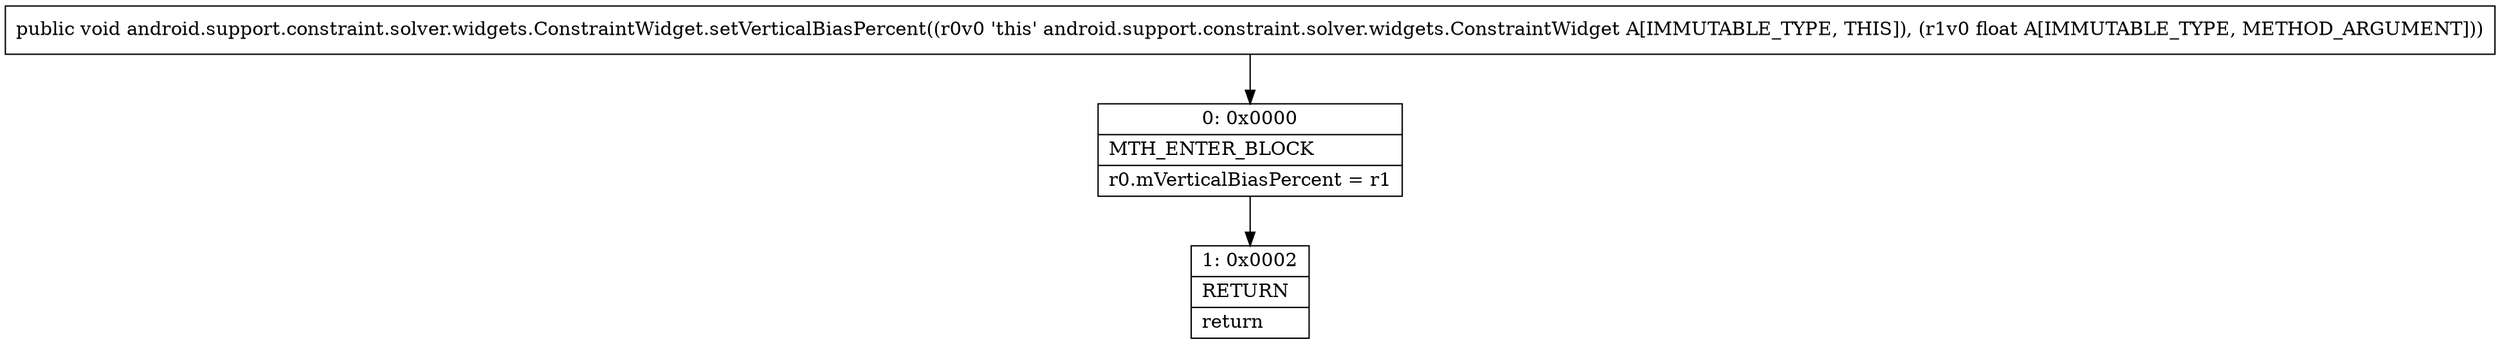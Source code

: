 digraph "CFG forandroid.support.constraint.solver.widgets.ConstraintWidget.setVerticalBiasPercent(F)V" {
Node_0 [shape=record,label="{0\:\ 0x0000|MTH_ENTER_BLOCK\l|r0.mVerticalBiasPercent = r1\l}"];
Node_1 [shape=record,label="{1\:\ 0x0002|RETURN\l|return\l}"];
MethodNode[shape=record,label="{public void android.support.constraint.solver.widgets.ConstraintWidget.setVerticalBiasPercent((r0v0 'this' android.support.constraint.solver.widgets.ConstraintWidget A[IMMUTABLE_TYPE, THIS]), (r1v0 float A[IMMUTABLE_TYPE, METHOD_ARGUMENT])) }"];
MethodNode -> Node_0;
Node_0 -> Node_1;
}

